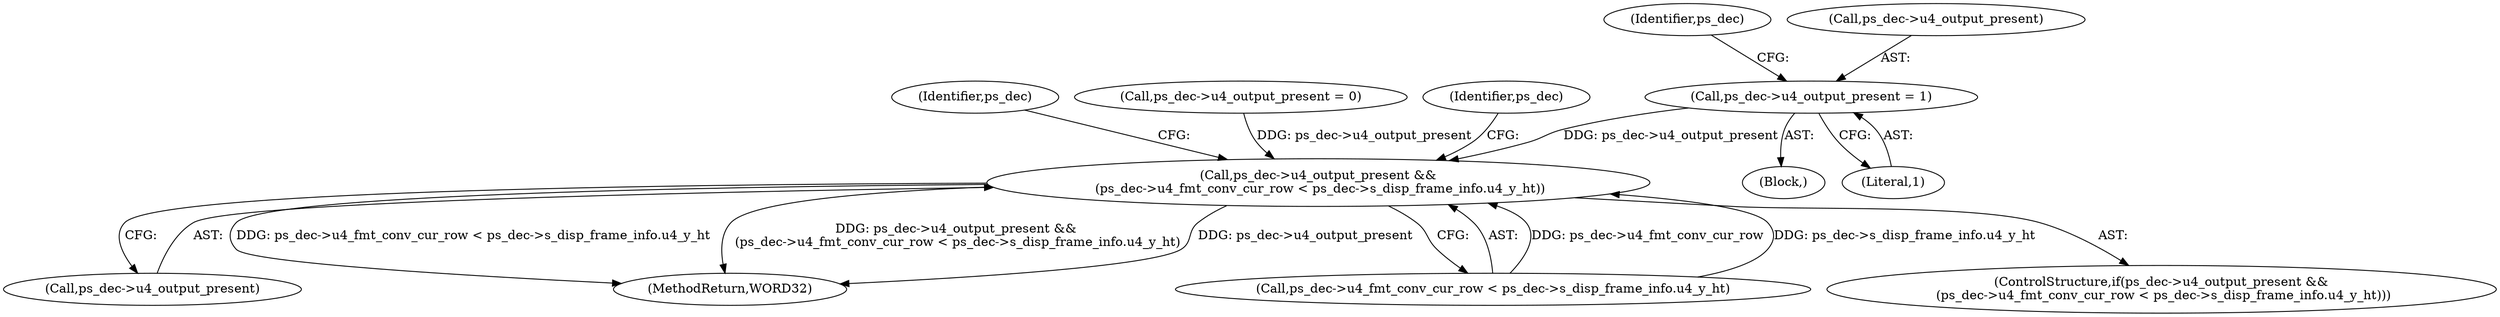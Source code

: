 digraph "0_Android_e629194c62a9a129ce378e08cb1059a8a53f1795@pointer" {
"1001999" [label="(Call,ps_dec->u4_output_present = 1)"];
"1002008" [label="(Call,ps_dec->u4_output_present &&\n (ps_dec->u4_fmt_conv_cur_row < ps_dec->s_disp_frame_info.u4_y_ht))"];
"1001993" [label="(Block,)"];
"1002008" [label="(Call,ps_dec->u4_output_present &&\n (ps_dec->u4_fmt_conv_cur_row < ps_dec->s_disp_frame_info.u4_y_ht))"];
"1002009" [label="(Call,ps_dec->u4_output_present)"];
"1002003" [label="(Literal,1)"];
"1002055" [label="(Identifier,ps_dec)"];
"1002124" [label="(MethodReturn,WORD32)"];
"1000337" [label="(Call,ps_dec->u4_output_present = 0)"];
"1001999" [label="(Call,ps_dec->u4_output_present = 1)"];
"1002005" [label="(Identifier,ps_dec)"];
"1002024" [label="(Identifier,ps_dec)"];
"1002012" [label="(Call,ps_dec->u4_fmt_conv_cur_row < ps_dec->s_disp_frame_info.u4_y_ht)"];
"1002007" [label="(ControlStructure,if(ps_dec->u4_output_present &&\n (ps_dec->u4_fmt_conv_cur_row < ps_dec->s_disp_frame_info.u4_y_ht)))"];
"1002000" [label="(Call,ps_dec->u4_output_present)"];
"1001999" -> "1001993"  [label="AST: "];
"1001999" -> "1002003"  [label="CFG: "];
"1002000" -> "1001999"  [label="AST: "];
"1002003" -> "1001999"  [label="AST: "];
"1002005" -> "1001999"  [label="CFG: "];
"1001999" -> "1002008"  [label="DDG: ps_dec->u4_output_present"];
"1002008" -> "1002007"  [label="AST: "];
"1002008" -> "1002009"  [label="CFG: "];
"1002008" -> "1002012"  [label="CFG: "];
"1002009" -> "1002008"  [label="AST: "];
"1002012" -> "1002008"  [label="AST: "];
"1002024" -> "1002008"  [label="CFG: "];
"1002055" -> "1002008"  [label="CFG: "];
"1002008" -> "1002124"  [label="DDG: ps_dec->u4_fmt_conv_cur_row < ps_dec->s_disp_frame_info.u4_y_ht"];
"1002008" -> "1002124"  [label="DDG: ps_dec->u4_output_present &&\n (ps_dec->u4_fmt_conv_cur_row < ps_dec->s_disp_frame_info.u4_y_ht)"];
"1002008" -> "1002124"  [label="DDG: ps_dec->u4_output_present"];
"1000337" -> "1002008"  [label="DDG: ps_dec->u4_output_present"];
"1002012" -> "1002008"  [label="DDG: ps_dec->u4_fmt_conv_cur_row"];
"1002012" -> "1002008"  [label="DDG: ps_dec->s_disp_frame_info.u4_y_ht"];
}
